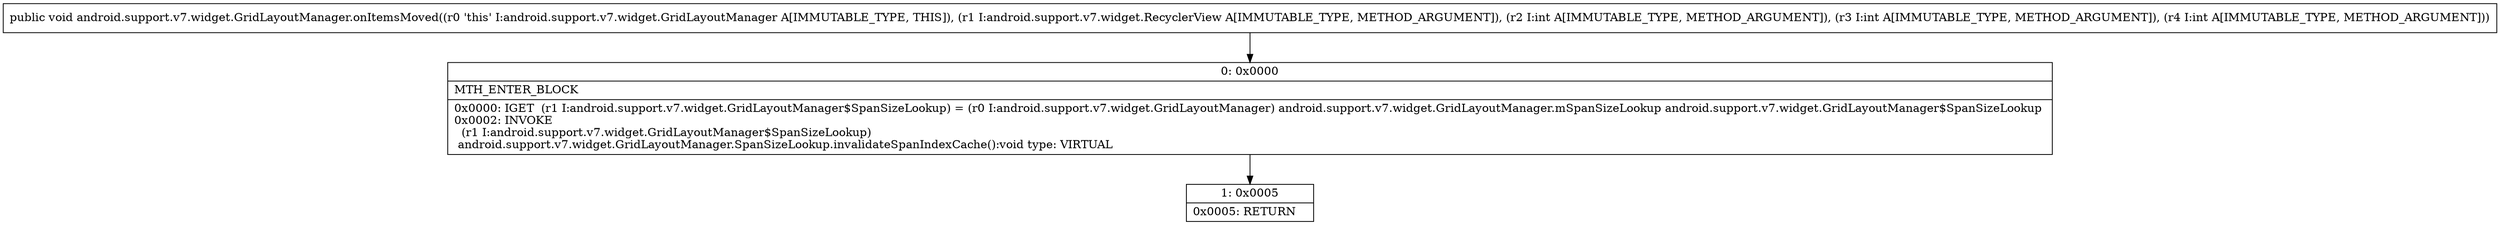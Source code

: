 digraph "CFG forandroid.support.v7.widget.GridLayoutManager.onItemsMoved(Landroid\/support\/v7\/widget\/RecyclerView;III)V" {
Node_0 [shape=record,label="{0\:\ 0x0000|MTH_ENTER_BLOCK\l|0x0000: IGET  (r1 I:android.support.v7.widget.GridLayoutManager$SpanSizeLookup) = (r0 I:android.support.v7.widget.GridLayoutManager) android.support.v7.widget.GridLayoutManager.mSpanSizeLookup android.support.v7.widget.GridLayoutManager$SpanSizeLookup \l0x0002: INVOKE  \l  (r1 I:android.support.v7.widget.GridLayoutManager$SpanSizeLookup)\l android.support.v7.widget.GridLayoutManager.SpanSizeLookup.invalidateSpanIndexCache():void type: VIRTUAL \l}"];
Node_1 [shape=record,label="{1\:\ 0x0005|0x0005: RETURN   \l}"];
MethodNode[shape=record,label="{public void android.support.v7.widget.GridLayoutManager.onItemsMoved((r0 'this' I:android.support.v7.widget.GridLayoutManager A[IMMUTABLE_TYPE, THIS]), (r1 I:android.support.v7.widget.RecyclerView A[IMMUTABLE_TYPE, METHOD_ARGUMENT]), (r2 I:int A[IMMUTABLE_TYPE, METHOD_ARGUMENT]), (r3 I:int A[IMMUTABLE_TYPE, METHOD_ARGUMENT]), (r4 I:int A[IMMUTABLE_TYPE, METHOD_ARGUMENT])) }"];
MethodNode -> Node_0;
Node_0 -> Node_1;
}

